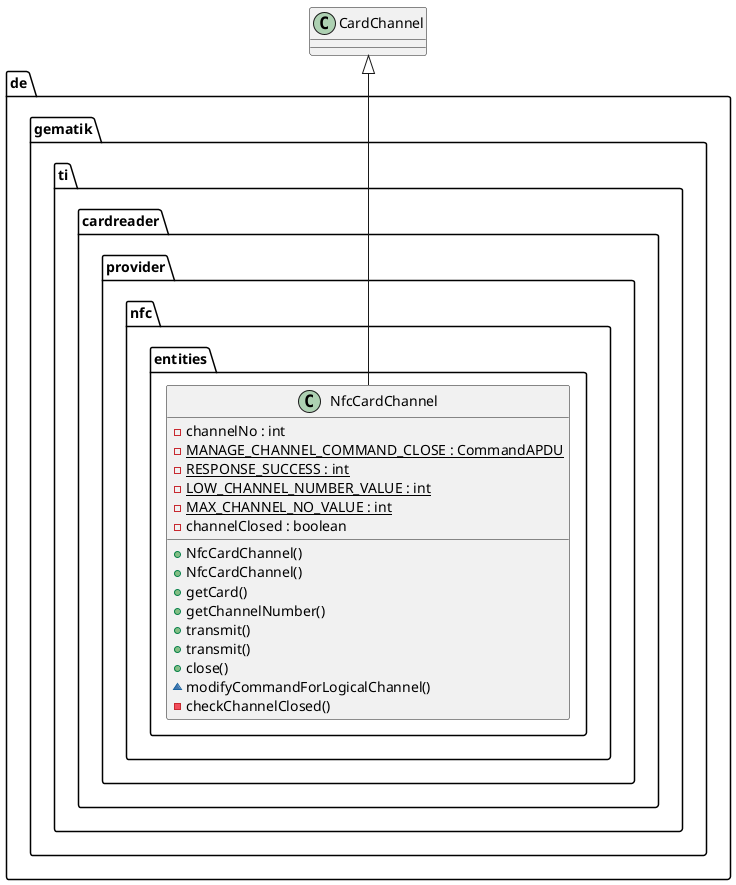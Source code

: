 @startuml

    package de.gematik.ti.cardreader.provider.nfc.entities {
      class NfcCardChannel {
                - channelNo : int
                {static} - MANAGE_CHANNEL_COMMAND_CLOSE : CommandAPDU
                {static} - RESPONSE_SUCCESS : int
                {static} - LOW_CHANNEL_NUMBER_VALUE : int
                {static} - MAX_CHANNEL_NO_VALUE : int
                - channelClosed : boolean
                + NfcCardChannel()
                + NfcCardChannel()
                + getCard()
                + getChannelNumber()
                + transmit()
                + transmit()
                + close()
                ~ modifyCommandForLogicalChannel()
                - checkChannelClosed()
      }
    }

  NfcCardChannel -up-|> CardChannel

@enduml

